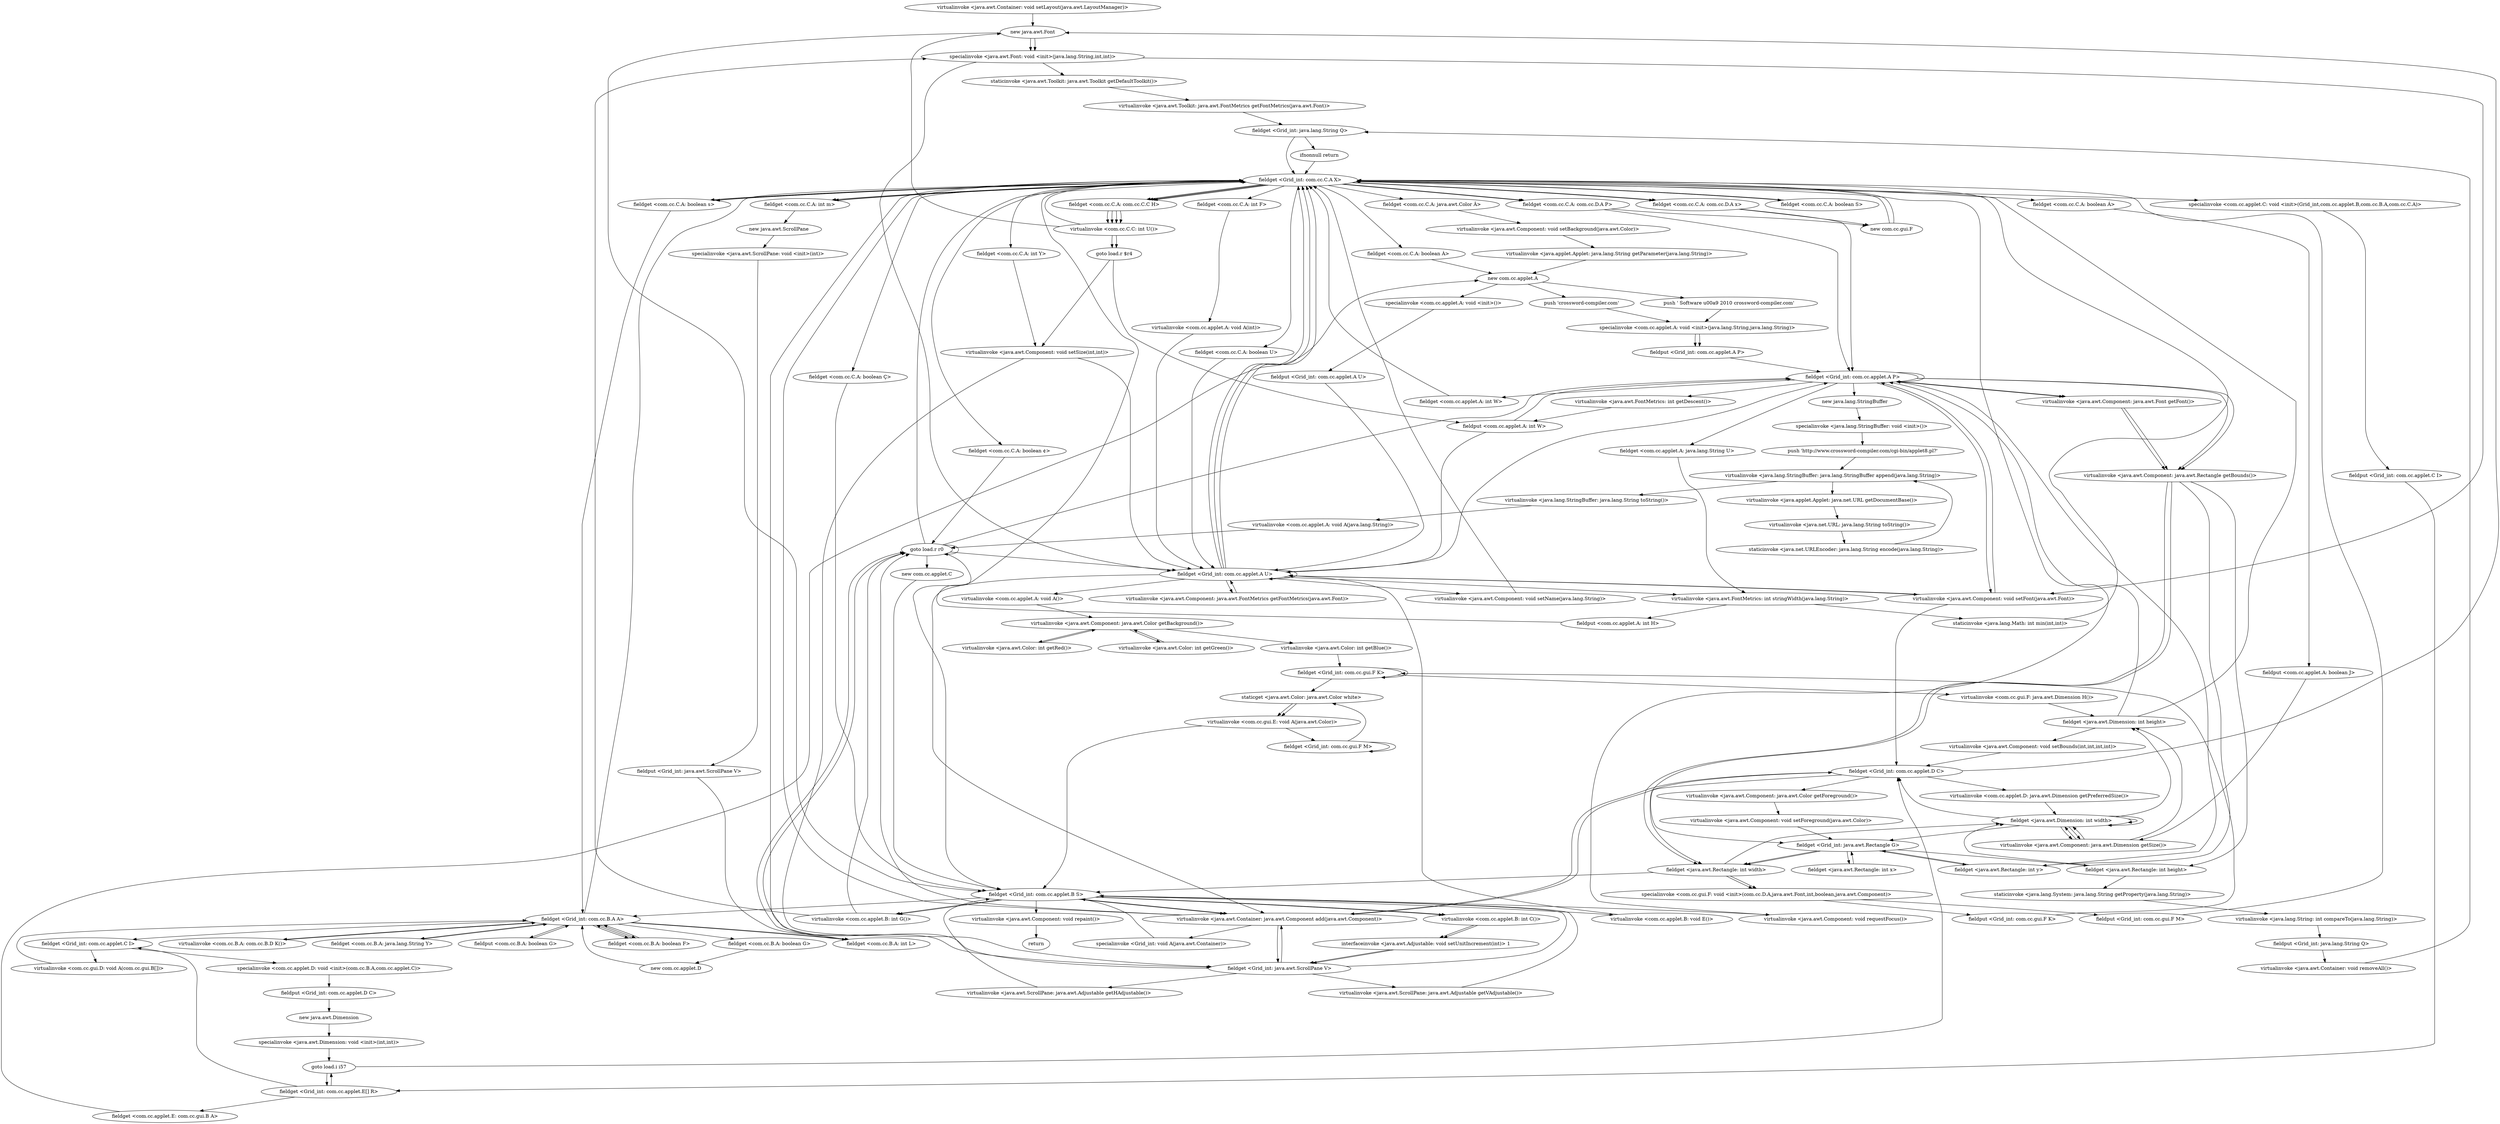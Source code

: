 digraph "" {
"virtualinvoke <java.awt.Container: void setLayout(java.awt.LayoutManager)>";
 "virtualinvoke <java.awt.Container: void setLayout(java.awt.LayoutManager)>"->"new java.awt.Font";
 "new java.awt.Font"->"specialinvoke <java.awt.Font: void <init>(java.lang.String,int,int)>";
 "specialinvoke <java.awt.Font: void <init>(java.lang.String,int,int)>"->"staticinvoke <java.awt.Toolkit: java.awt.Toolkit getDefaultToolkit()>";
 "staticinvoke <java.awt.Toolkit: java.awt.Toolkit getDefaultToolkit()>"->"virtualinvoke <java.awt.Toolkit: java.awt.FontMetrics getFontMetrics(java.awt.Font)>";
 "virtualinvoke <java.awt.Toolkit: java.awt.FontMetrics getFontMetrics(java.awt.Font)>"->"fieldget <Grid_int: java.lang.String Q>";
 "fieldget <Grid_int: java.lang.String Q>"->"ifnonnull return";
 "ifnonnull return"->"fieldget <Grid_int: com.cc.C.A X>";
 "fieldget <Grid_int: com.cc.C.A X>"->"fieldget <com.cc.C.A: java.awt.Color Â>";
 "fieldget <com.cc.C.A: java.awt.Color Â>"->"virtualinvoke <java.awt.Component: void setBackground(java.awt.Color)>";
 "virtualinvoke <java.awt.Component: void setBackground(java.awt.Color)>"->"virtualinvoke <java.applet.Applet: java.lang.String getParameter(java.lang.String)>";
 "virtualinvoke <java.applet.Applet: java.lang.String getParameter(java.lang.String)>"->"new com.cc.applet.A";
 "new com.cc.applet.A"->"push 'crossword-compiler.com'";
 "push 'crossword-compiler.com'"->"specialinvoke <com.cc.applet.A: void <init>(java.lang.String,java.lang.String)>";
 "specialinvoke <com.cc.applet.A: void <init>(java.lang.String,java.lang.String)>"->"fieldput <Grid_int: com.cc.applet.A P>";
 "fieldput <Grid_int: com.cc.applet.A P>"->"fieldget <Grid_int: com.cc.applet.A P>";
 "fieldget <Grid_int: com.cc.applet.A P>"->"new java.lang.StringBuffer";
 "new java.lang.StringBuffer"->"specialinvoke <java.lang.StringBuffer: void <init>()>";
 "specialinvoke <java.lang.StringBuffer: void <init>()>"->"push 'http://www.crossword-compiler.com/cgi-bin/applet8.pl?'";
 "push 'http://www.crossword-compiler.com/cgi-bin/applet8.pl?'"->"virtualinvoke <java.lang.StringBuffer: java.lang.StringBuffer append(java.lang.String)>";
 "virtualinvoke <java.lang.StringBuffer: java.lang.StringBuffer append(java.lang.String)>"->"virtualinvoke <java.applet.Applet: java.net.URL getDocumentBase()>";
 "virtualinvoke <java.applet.Applet: java.net.URL getDocumentBase()>"->"virtualinvoke <java.net.URL: java.lang.String toString()>";
 "virtualinvoke <java.net.URL: java.lang.String toString()>"->"staticinvoke <java.net.URLEncoder: java.lang.String encode(java.lang.String)>";
 "staticinvoke <java.net.URLEncoder: java.lang.String encode(java.lang.String)>"->"virtualinvoke <java.lang.StringBuffer: java.lang.StringBuffer append(java.lang.String)>";
 "virtualinvoke <java.lang.StringBuffer: java.lang.StringBuffer append(java.lang.String)>"->"virtualinvoke <java.lang.StringBuffer: java.lang.String toString()>";
 "virtualinvoke <java.lang.StringBuffer: java.lang.String toString()>"->"virtualinvoke <com.cc.applet.A: void A(java.lang.String)>";
 "virtualinvoke <com.cc.applet.A: void A(java.lang.String)>"->"goto load.r r0";
 "goto load.r r0"->"fieldget <Grid_int: com.cc.applet.A P>";
 "fieldget <Grid_int: com.cc.applet.A P>"->"virtualinvoke <java.awt.Component: void setFont(java.awt.Font)>";
 "virtualinvoke <java.awt.Component: void setFont(java.awt.Font)>"->"fieldget <Grid_int: com.cc.applet.A P>";
 "fieldget <Grid_int: com.cc.applet.A P>"->"virtualinvoke <java.awt.FontMetrics: int getDescent()>";
 "virtualinvoke <java.awt.FontMetrics: int getDescent()>"->"fieldput <com.cc.applet.A: int W>";
 "fieldput <com.cc.applet.A: int W>"->"fieldget <Grid_int: com.cc.applet.A P>";
 "fieldget <Grid_int: com.cc.applet.A P>"->"fieldget <Grid_int: com.cc.applet.A P>";
 "fieldget <Grid_int: com.cc.applet.A P>"->"fieldget <com.cc.applet.A: java.lang.String U>";
 "fieldget <com.cc.applet.A: java.lang.String U>"->"virtualinvoke <java.awt.FontMetrics: int stringWidth(java.lang.String)>";
 "virtualinvoke <java.awt.FontMetrics: int stringWidth(java.lang.String)>"->"fieldput <com.cc.applet.A: int H>";
 "fieldput <com.cc.applet.A: int H>"->"fieldget <Grid_int: com.cc.C.A X>";
 "fieldget <Grid_int: com.cc.C.A X>"->"fieldget <com.cc.C.A: com.cc.D.A P>";
 "fieldget <com.cc.C.A: com.cc.D.A P>"->"new com.cc.gui.F";
 "new com.cc.gui.F"->"fieldget <Grid_int: com.cc.C.A X>";
 "fieldget <Grid_int: com.cc.C.A X>"->"fieldget <com.cc.C.A: com.cc.D.A P>";
 "fieldget <com.cc.C.A: com.cc.D.A P>"->"fieldget <Grid_int: com.cc.applet.A P>";
 "fieldget <Grid_int: com.cc.applet.A P>"->"virtualinvoke <java.awt.Component: java.awt.Font getFont()>";
 "virtualinvoke <java.awt.Component: java.awt.Font getFont()>"->"virtualinvoke <java.awt.Component: java.awt.Rectangle getBounds()>";
 "virtualinvoke <java.awt.Component: java.awt.Rectangle getBounds()>"->"fieldget <java.awt.Rectangle: int width>";
 "fieldget <java.awt.Rectangle: int width>"->"specialinvoke <com.cc.gui.F: void <init>(com.cc.D.A,java.awt.Font,int,boolean,java.awt.Component)>";
 "specialinvoke <com.cc.gui.F: void <init>(com.cc.D.A,java.awt.Font,int,boolean,java.awt.Component)>"->"fieldput <Grid_int: com.cc.gui.F K>";
 "fieldput <Grid_int: com.cc.gui.F K>"->"fieldget <Grid_int: com.cc.gui.F K>";
 "fieldget <Grid_int: com.cc.gui.F K>"->"virtualinvoke <com.cc.gui.F: java.awt.Dimension H()>";
 "virtualinvoke <com.cc.gui.F: java.awt.Dimension H()>"->"fieldget <java.awt.Dimension: int height>";
 "fieldget <java.awt.Dimension: int height>"->"fieldget <Grid_int: com.cc.C.A X>";
 "fieldget <Grid_int: com.cc.C.A X>"->"fieldget <com.cc.C.A: com.cc.D.A x>";
 "fieldget <com.cc.C.A: com.cc.D.A x>"->"new com.cc.gui.F";
 "new com.cc.gui.F"->"fieldget <Grid_int: com.cc.C.A X>";
 "fieldget <Grid_int: com.cc.C.A X>"->"fieldget <com.cc.C.A: com.cc.D.A x>";
 "fieldget <com.cc.C.A: com.cc.D.A x>"->"fieldget <Grid_int: com.cc.applet.A P>";
 "fieldget <Grid_int: com.cc.applet.A P>"->"virtualinvoke <java.awt.Component: java.awt.Font getFont()>";
 "virtualinvoke <java.awt.Component: java.awt.Font getFont()>"->"virtualinvoke <java.awt.Component: java.awt.Rectangle getBounds()>";
 "virtualinvoke <java.awt.Component: java.awt.Rectangle getBounds()>"->"fieldget <java.awt.Rectangle: int width>";
 "fieldget <java.awt.Rectangle: int width>"->"specialinvoke <com.cc.gui.F: void <init>(com.cc.D.A,java.awt.Font,int,boolean,java.awt.Component)>";
 "specialinvoke <com.cc.gui.F: void <init>(com.cc.D.A,java.awt.Font,int,boolean,java.awt.Component)>"->"fieldput <Grid_int: com.cc.gui.F M>";
 "fieldput <Grid_int: com.cc.gui.F M>"->"fieldget <Grid_int: com.cc.C.A X>";
 "fieldget <Grid_int: com.cc.C.A X>"->"fieldget <com.cc.C.A: boolean S>";
 "fieldget <com.cc.C.A: boolean S>"->"fieldget <Grid_int: com.cc.C.A X>";
 "fieldget <Grid_int: com.cc.C.A X>"->"fieldget <com.cc.C.A: boolean s>";
 "fieldget <com.cc.C.A: boolean s>"->"fieldget <Grid_int: com.cc.C.A X>";
 "fieldget <Grid_int: com.cc.C.A X>"->"fieldget <com.cc.C.A: com.cc.C.C H>";
 "fieldget <com.cc.C.A: com.cc.C.C H>"->"virtualinvoke <com.cc.C.C: int U()>";
 "virtualinvoke <com.cc.C.C: int U()>"->"fieldget <Grid_int: com.cc.C.A X>";
 "fieldget <Grid_int: com.cc.C.A X>"->"fieldget <com.cc.C.A: boolean ¢>";
 "fieldget <com.cc.C.A: boolean ¢>"->"goto load.r r0";
 "goto load.r r0"->"new com.cc.applet.C";
 "new com.cc.applet.C"->"fieldget <Grid_int: com.cc.applet.B S>";
 "fieldget <Grid_int: com.cc.applet.B S>"->"fieldget <Grid_int: com.cc.B.A A>";
 "fieldget <Grid_int: com.cc.B.A A>"->"fieldget <Grid_int: com.cc.C.A X>";
 "fieldget <Grid_int: com.cc.C.A X>"->"specialinvoke <com.cc.applet.C: void <init>(Grid_int,com.cc.applet.B,com.cc.B.A,com.cc.C.A)>";
 "specialinvoke <com.cc.applet.C: void <init>(Grid_int,com.cc.applet.B,com.cc.B.A,com.cc.C.A)>"->"fieldput <Grid_int: com.cc.applet.C I>";
 "fieldput <Grid_int: com.cc.applet.C I>"->"fieldget <Grid_int: com.cc.applet.E[] R>";
 "fieldget <Grid_int: com.cc.applet.E[] R>"->"goto load.i i57";
 "goto load.i i57"->"fieldget <Grid_int: com.cc.applet.E[] R>";
 "fieldget <Grid_int: com.cc.applet.E[] R>"->"fieldget <Grid_int: com.cc.applet.C I>";
 "fieldget <Grid_int: com.cc.applet.C I>"->"virtualinvoke <com.cc.gui.D: void A(com.cc.gui.B[])>";
 "virtualinvoke <com.cc.gui.D: void A(com.cc.gui.B[])>"->"fieldget <Grid_int: com.cc.B.A A>";
 "fieldget <Grid_int: com.cc.B.A A>"->"virtualinvoke <com.cc.B.A: com.cc.B.D K()>";
 "virtualinvoke <com.cc.B.A: com.cc.B.D K()>"->"fieldget <Grid_int: com.cc.B.A A>";
 "fieldget <Grid_int: com.cc.B.A A>"->"fieldget <com.cc.B.A: java.lang.String Y>";
 "fieldget <com.cc.B.A: java.lang.String Y>"->"fieldget <Grid_int: com.cc.B.A A>";
 "fieldget <Grid_int: com.cc.B.A A>"->"fieldput <com.cc.B.A: boolean G>";
 "fieldput <com.cc.B.A: boolean G>"->"fieldget <Grid_int: com.cc.B.A A>";
 "fieldget <Grid_int: com.cc.B.A A>"->"fieldget <com.cc.B.A: boolean G>";
 "fieldget <com.cc.B.A: boolean G>"->"new com.cc.applet.D";
 "new com.cc.applet.D"->"fieldget <Grid_int: com.cc.B.A A>";
 "fieldget <Grid_int: com.cc.B.A A>"->"fieldget <Grid_int: com.cc.applet.C I>";
 "fieldget <Grid_int: com.cc.applet.C I>"->"specialinvoke <com.cc.applet.D: void <init>(com.cc.B.A,com.cc.applet.C)>";
 "specialinvoke <com.cc.applet.D: void <init>(com.cc.B.A,com.cc.applet.C)>"->"fieldput <Grid_int: com.cc.applet.D C>";
 "fieldput <Grid_int: com.cc.applet.D C>"->"new java.awt.Dimension";
 "new java.awt.Dimension"->"specialinvoke <java.awt.Dimension: void <init>(int,int)>";
 "specialinvoke <java.awt.Dimension: void <init>(int,int)>"->"goto load.i i57";
 "goto load.i i57"->"fieldget <Grid_int: com.cc.applet.D C>";
 "fieldget <Grid_int: com.cc.applet.D C>"->"virtualinvoke <java.awt.Component: java.awt.Color getForeground()>";
 "virtualinvoke <java.awt.Component: java.awt.Color getForeground()>"->"virtualinvoke <java.awt.Component: void setForeground(java.awt.Color)>";
 "virtualinvoke <java.awt.Component: void setForeground(java.awt.Color)>"->"fieldget <Grid_int: java.awt.Rectangle G>";
 "fieldget <Grid_int: java.awt.Rectangle G>"->"fieldget <java.awt.Rectangle: int x>";
 "fieldget <java.awt.Rectangle: int x>"->"fieldget <Grid_int: java.awt.Rectangle G>";
 "fieldget <Grid_int: java.awt.Rectangle G>"->"fieldget <java.awt.Rectangle: int width>";
 "fieldget <java.awt.Rectangle: int width>"->"fieldget <java.awt.Dimension: int width>";
 "fieldget <java.awt.Dimension: int width>"->"fieldget <java.awt.Dimension: int width>";
 "fieldget <java.awt.Dimension: int width>"->"virtualinvoke <java.awt.Component: java.awt.Dimension getSize()>";
 "virtualinvoke <java.awt.Component: java.awt.Dimension getSize()>"->"fieldget <java.awt.Dimension: int width>";
 "fieldget <java.awt.Dimension: int width>"->"virtualinvoke <java.awt.Component: java.awt.Dimension getSize()>";
 "virtualinvoke <java.awt.Component: java.awt.Dimension getSize()>"->"fieldget <java.awt.Dimension: int width>";
 "fieldget <java.awt.Dimension: int width>"->"fieldget <java.awt.Dimension: int width>";
 "fieldget <java.awt.Dimension: int width>"->"fieldget <Grid_int: com.cc.applet.D C>";
 "fieldget <Grid_int: com.cc.applet.D C>"->"fieldget <Grid_int: java.awt.Rectangle G>";
 "fieldget <Grid_int: java.awt.Rectangle G>"->"fieldget <java.awt.Rectangle: int y>";
 "fieldget <java.awt.Rectangle: int y>"->"fieldget <Grid_int: java.awt.Rectangle G>";
 "fieldget <Grid_int: java.awt.Rectangle G>"->"fieldget <java.awt.Rectangle: int height>";
 "fieldget <java.awt.Rectangle: int height>"->"fieldget <java.awt.Dimension: int width>";
 "fieldget <java.awt.Dimension: int width>"->"fieldget <java.awt.Dimension: int height>";
 "fieldget <java.awt.Dimension: int height>"->"virtualinvoke <java.awt.Component: void setBounds(int,int,int,int)>";
 "virtualinvoke <java.awt.Component: void setBounds(int,int,int,int)>"->"fieldget <Grid_int: com.cc.applet.D C>";
 "fieldget <Grid_int: com.cc.applet.D C>"->"virtualinvoke <java.awt.Container: java.awt.Component add(java.awt.Component)>";
 "virtualinvoke <java.awt.Container: java.awt.Component add(java.awt.Component)>"->"fieldget <Grid_int: com.cc.C.A X>";
 "fieldget <Grid_int: com.cc.C.A X>"->"fieldget <com.cc.C.A: boolean À>";
 "fieldget <com.cc.C.A: boolean À>"->"new com.cc.applet.A";
 "new com.cc.applet.A"->"specialinvoke <com.cc.applet.A: void <init>()>";
 "specialinvoke <com.cc.applet.A: void <init>()>"->"fieldput <Grid_int: com.cc.applet.A U>";
 "fieldput <Grid_int: com.cc.applet.A U>"->"fieldget <Grid_int: com.cc.applet.A U>";
 "fieldget <Grid_int: com.cc.applet.A U>"->"virtualinvoke <java.awt.Component: void setName(java.lang.String)>";
 "virtualinvoke <java.awt.Component: void setName(java.lang.String)>"->"fieldget <Grid_int: com.cc.C.A X>";
 "fieldget <Grid_int: com.cc.C.A X>"->"fieldget <com.cc.C.A: com.cc.C.C H>";
 "fieldget <com.cc.C.A: com.cc.C.C H>"->"virtualinvoke <com.cc.C.C: int U()>";
 "virtualinvoke <com.cc.C.C: int U()>"->"new java.awt.Font";
 "new java.awt.Font"->"specialinvoke <java.awt.Font: void <init>(java.lang.String,int,int)>";
 "specialinvoke <java.awt.Font: void <init>(java.lang.String,int,int)>"->"fieldget <Grid_int: com.cc.applet.A U>";
 "fieldget <Grid_int: com.cc.applet.A U>"->"virtualinvoke <java.awt.Component: java.awt.FontMetrics getFontMetrics(java.awt.Font)>";
 "virtualinvoke <java.awt.Component: java.awt.FontMetrics getFontMetrics(java.awt.Font)>"->"fieldget <Grid_int: com.cc.applet.A U>";
 "fieldget <Grid_int: com.cc.applet.A U>"->"virtualinvoke <java.awt.Component: void setFont(java.awt.Font)>";
 "virtualinvoke <java.awt.Component: void setFont(java.awt.Font)>"->"fieldget <Grid_int: com.cc.applet.A U>";
 "fieldget <Grid_int: com.cc.applet.A U>"->"fieldget <Grid_int: com.cc.applet.A P>";
 "fieldget <Grid_int: com.cc.applet.A P>"->"fieldget <com.cc.applet.A: int W>";
 "fieldget <com.cc.applet.A: int W>"->"fieldget <Grid_int: com.cc.C.A X>";
 "fieldget <Grid_int: com.cc.C.A X>"->"fieldget <com.cc.C.A: com.cc.C.C H>";
 "fieldget <com.cc.C.A: com.cc.C.C H>"->"virtualinvoke <com.cc.C.C: int U()>";
 "virtualinvoke <com.cc.C.C: int U()>"->"goto load.r $r4";
 "goto load.r $r4"->"fieldput <com.cc.applet.A: int W>";
 "fieldput <com.cc.applet.A: int W>"->"fieldget <Grid_int: com.cc.applet.A U>";
 "fieldget <Grid_int: com.cc.applet.A U>"->"virtualinvoke <java.awt.FontMetrics: int stringWidth(java.lang.String)>";
 "virtualinvoke <java.awt.FontMetrics: int stringWidth(java.lang.String)>"->"staticinvoke <java.lang.Math: int min(int,int)>";
 "staticinvoke <java.lang.Math: int min(int,int)>"->"fieldget <Grid_int: com.cc.C.A X>";
 "fieldget <Grid_int: com.cc.C.A X>"->"fieldget <com.cc.C.A: com.cc.C.C H>";
 "fieldget <com.cc.C.A: com.cc.C.C H>"->"virtualinvoke <com.cc.C.C: int U()>";
 "virtualinvoke <com.cc.C.C: int U()>"->"goto load.r $r4";
 "goto load.r $r4"->"virtualinvoke <java.awt.Component: void setSize(int,int)>";
 "virtualinvoke <java.awt.Component: void setSize(int,int)>"->"fieldget <Grid_int: com.cc.applet.A U>";
 "fieldget <Grid_int: com.cc.applet.A U>"->"fieldget <Grid_int: com.cc.C.A X>";
 "fieldget <Grid_int: com.cc.C.A X>"->"fieldget <com.cc.C.A: int F>";
 "fieldget <com.cc.C.A: int F>"->"virtualinvoke <com.cc.applet.A: void A(int)>";
 "virtualinvoke <com.cc.applet.A: void A(int)>"->"fieldget <Grid_int: com.cc.applet.A U>";
 "fieldget <Grid_int: com.cc.applet.A U>"->"fieldget <Grid_int: com.cc.C.A X>";
 "fieldget <Grid_int: com.cc.C.A X>"->"fieldget <com.cc.C.A: boolean Á>";
 "fieldget <com.cc.C.A: boolean Á>"->"fieldput <com.cc.applet.A: boolean J>";
 "fieldput <com.cc.applet.A: boolean J>"->"virtualinvoke <java.awt.Component: java.awt.Dimension getSize()>";
 "virtualinvoke <java.awt.Component: java.awt.Dimension getSize()>"->"fieldget <java.awt.Dimension: int height>";
 "fieldget <java.awt.Dimension: int height>"->"fieldget <Grid_int: com.cc.applet.A P>";
 "fieldget <Grid_int: com.cc.applet.A P>"->"virtualinvoke <java.awt.Component: java.awt.Rectangle getBounds()>";
 "virtualinvoke <java.awt.Component: java.awt.Rectangle getBounds()>"->"fieldget <java.awt.Rectangle: int y>";
 "fieldget <java.awt.Rectangle: int y>"->"fieldget <Grid_int: com.cc.applet.A P>";
 "fieldget <Grid_int: com.cc.applet.A P>"->"virtualinvoke <java.awt.Component: java.awt.Rectangle getBounds()>";
 "virtualinvoke <java.awt.Component: java.awt.Rectangle getBounds()>"->"fieldget <java.awt.Rectangle: int height>";
 "fieldget <java.awt.Rectangle: int height>"->"staticinvoke <java.lang.System: java.lang.String getProperty(java.lang.String)>";
 "staticinvoke <java.lang.System: java.lang.String getProperty(java.lang.String)>"->"virtualinvoke <java.lang.String: int compareTo(java.lang.String)>";
 "virtualinvoke <java.lang.String: int compareTo(java.lang.String)>"->"fieldput <Grid_int: java.lang.String Q>";
 "fieldput <Grid_int: java.lang.String Q>"->"virtualinvoke <java.awt.Container: void removeAll()>";
 "virtualinvoke <java.awt.Container: void removeAll()>"->"fieldget <Grid_int: java.lang.String Q>";
 "fieldget <Grid_int: java.lang.String Q>"->"fieldget <Grid_int: com.cc.C.A X>";
 "fieldget <Grid_int: com.cc.C.A X>"->"fieldget <com.cc.C.A: int m>";
 "fieldget <com.cc.C.A: int m>"->"new java.awt.ScrollPane";
 "new java.awt.ScrollPane"->"specialinvoke <java.awt.ScrollPane: void <init>(int)>";
 "specialinvoke <java.awt.ScrollPane: void <init>(int)>"->"fieldput <Grid_int: java.awt.ScrollPane V>";
 "fieldput <Grid_int: java.awt.ScrollPane V>"->"fieldget <Grid_int: java.awt.ScrollPane V>";
 "fieldget <Grid_int: java.awt.ScrollPane V>"->"fieldget <Grid_int: com.cc.applet.B S>";
 "fieldget <Grid_int: com.cc.applet.B S>"->"virtualinvoke <java.awt.Container: java.awt.Component add(java.awt.Component)>";
 "virtualinvoke <java.awt.Container: java.awt.Component add(java.awt.Component)>"->"fieldget <Grid_int: java.awt.ScrollPane V>";
 "fieldget <Grid_int: java.awt.ScrollPane V>"->"virtualinvoke <java.awt.ScrollPane: java.awt.Adjustable getVAdjustable()>";
 "virtualinvoke <java.awt.ScrollPane: java.awt.Adjustable getVAdjustable()>"->"fieldget <Grid_int: com.cc.applet.B S>";
 "fieldget <Grid_int: com.cc.applet.B S>"->"virtualinvoke <com.cc.applet.B: int C()>";
 "virtualinvoke <com.cc.applet.B: int C()>"->"interfaceinvoke <java.awt.Adjustable: void setUnitIncrement(int)> 1";
 "interfaceinvoke <java.awt.Adjustable: void setUnitIncrement(int)> 1"->"fieldget <Grid_int: java.awt.ScrollPane V>";
 "fieldget <Grid_int: java.awt.ScrollPane V>"->"virtualinvoke <java.awt.ScrollPane: java.awt.Adjustable getHAdjustable()>";
 "virtualinvoke <java.awt.ScrollPane: java.awt.Adjustable getHAdjustable()>"->"fieldget <Grid_int: com.cc.applet.B S>";
 "fieldget <Grid_int: com.cc.applet.B S>"->"virtualinvoke <com.cc.applet.B: int C()>";
 "virtualinvoke <com.cc.applet.B: int C()>"->"interfaceinvoke <java.awt.Adjustable: void setUnitIncrement(int)> 1";
 "interfaceinvoke <java.awt.Adjustable: void setUnitIncrement(int)> 1"->"fieldget <Grid_int: java.awt.ScrollPane V>";
 "fieldget <Grid_int: java.awt.ScrollPane V>"->"fieldget <Grid_int: com.cc.C.A X>";
 "fieldget <Grid_int: com.cc.C.A X>"->"fieldget <com.cc.C.A: int m>";
 "fieldget <com.cc.C.A: int m>"->"fieldget <Grid_int: com.cc.C.A X>";
 "fieldget <Grid_int: com.cc.C.A X>"->"fieldget <com.cc.C.A: int Y>";
 "fieldget <com.cc.C.A: int Y>"->"virtualinvoke <java.awt.Component: void setSize(int,int)>";
 "virtualinvoke <java.awt.Component: void setSize(int,int)>"->"fieldget <Grid_int: java.awt.ScrollPane V>";
 "fieldget <Grid_int: java.awt.ScrollPane V>"->"virtualinvoke <java.awt.Container: java.awt.Component add(java.awt.Component)>";
 "virtualinvoke <java.awt.Container: java.awt.Component add(java.awt.Component)>"->"goto load.r r0";
 "goto load.r r0"->"fieldget <Grid_int: com.cc.C.A X>";
 "fieldget <Grid_int: com.cc.C.A X>"->"fieldget <com.cc.C.A: boolean s>";
 "fieldget <com.cc.C.A: boolean s>"->"fieldget <Grid_int: com.cc.B.A A>";
 "fieldget <Grid_int: com.cc.B.A A>"->"fieldget <com.cc.B.A: boolean F>";
 "fieldget <com.cc.B.A: boolean F>"->"fieldget <Grid_int: com.cc.B.A A>";
 "fieldget <Grid_int: com.cc.B.A A>"->"fieldget <com.cc.B.A: int L>";
 "fieldget <com.cc.B.A: int L>"->"goto load.r r0";
 "goto load.r r0"->"goto load.r r0";
 "goto load.r r0"->"fieldget <Grid_int: com.cc.applet.A U>";
 "fieldget <Grid_int: com.cc.applet.A U>"->"fieldget <Grid_int: com.cc.applet.A U>";
 "fieldget <Grid_int: com.cc.applet.A U>"->"virtualinvoke <java.awt.Container: java.awt.Component add(java.awt.Component)>";
 "virtualinvoke <java.awt.Container: java.awt.Component add(java.awt.Component)>"->"specialinvoke <Grid_int: void A(java.awt.Container)>";
 "specialinvoke <Grid_int: void A(java.awt.Container)>"->"fieldget <Grid_int: com.cc.applet.B S>";
 "fieldget <Grid_int: com.cc.applet.B S>"->"virtualinvoke <java.awt.Component: void requestFocus()>";
 "virtualinvoke <java.awt.Component: void requestFocus()>"->"fieldget <Grid_int: com.cc.C.A X>";
 "fieldget <Grid_int: com.cc.C.A X>"->"fieldget <com.cc.C.A: boolean Ç>";
 "fieldget <com.cc.C.A: boolean Ç>"->"fieldget <Grid_int: com.cc.applet.B S>";
 "fieldget <Grid_int: com.cc.applet.B S>"->"virtualinvoke <com.cc.applet.B: void E()>";
 "virtualinvoke <com.cc.applet.B: void E()>"->"fieldget <Grid_int: com.cc.applet.A U>";
 "fieldget <Grid_int: com.cc.applet.A U>"->"fieldget <Grid_int: com.cc.C.A X>";
 "fieldget <Grid_int: com.cc.C.A X>"->"fieldget <com.cc.C.A: boolean U>";
 "fieldget <com.cc.C.A: boolean U>"->"fieldget <Grid_int: com.cc.applet.A U>";
 "fieldget <Grid_int: com.cc.applet.A U>"->"virtualinvoke <com.cc.applet.A: void A()>";
 "virtualinvoke <com.cc.applet.A: void A()>"->"virtualinvoke <java.awt.Component: java.awt.Color getBackground()>";
 "virtualinvoke <java.awt.Component: java.awt.Color getBackground()>"->"virtualinvoke <java.awt.Color: int getGreen()>";
 "virtualinvoke <java.awt.Color: int getGreen()>"->"virtualinvoke <java.awt.Component: java.awt.Color getBackground()>";
 "virtualinvoke <java.awt.Component: java.awt.Color getBackground()>"->"virtualinvoke <java.awt.Color: int getRed()>";
 "virtualinvoke <java.awt.Color: int getRed()>"->"virtualinvoke <java.awt.Component: java.awt.Color getBackground()>";
 "virtualinvoke <java.awt.Component: java.awt.Color getBackground()>"->"virtualinvoke <java.awt.Color: int getBlue()>";
 "virtualinvoke <java.awt.Color: int getBlue()>"->"fieldget <Grid_int: com.cc.gui.F K>";
 "fieldget <Grid_int: com.cc.gui.F K>"->"fieldget <Grid_int: com.cc.gui.F K>";
 "fieldget <Grid_int: com.cc.gui.F K>"->"staticget <java.awt.Color: java.awt.Color white>";
 "staticget <java.awt.Color: java.awt.Color white>"->"virtualinvoke <com.cc.gui.E: void A(java.awt.Color)>";
 "virtualinvoke <com.cc.gui.E: void A(java.awt.Color)>"->"fieldget <Grid_int: com.cc.gui.F M>";
 "fieldget <Grid_int: com.cc.gui.F M>"->"fieldget <Grid_int: com.cc.gui.F M>";
 "fieldget <Grid_int: com.cc.gui.F M>"->"staticget <java.awt.Color: java.awt.Color white>";
 "staticget <java.awt.Color: java.awt.Color white>"->"virtualinvoke <com.cc.gui.E: void A(java.awt.Color)>";
 "virtualinvoke <com.cc.gui.E: void A(java.awt.Color)>"->"fieldget <Grid_int: com.cc.applet.B S>";
 "fieldget <Grid_int: com.cc.applet.B S>"->"virtualinvoke <java.awt.Component: void repaint()>";
 "virtualinvoke <java.awt.Component: void repaint()>"->"return";
"fieldget <Grid_int: com.cc.B.A A>";
 "fieldget <Grid_int: com.cc.B.A A>"->"fieldget <com.cc.B.A: boolean F>";
 "fieldget <com.cc.B.A: boolean F>"->"fieldget <Grid_int: com.cc.B.A A>";
 "fieldget <Grid_int: com.cc.B.A A>"->"fieldget <com.cc.B.A: int L>";
 "fieldget <com.cc.B.A: int L>"->"goto load.r r0";
 "goto load.r r0"->"fieldget <Grid_int: com.cc.applet.B S>";
 "fieldget <Grid_int: com.cc.applet.B S>"->"virtualinvoke <java.awt.Container: java.awt.Component add(java.awt.Component)>";
 "virtualinvoke <java.awt.Container: java.awt.Component add(java.awt.Component)>"->"fieldget <Grid_int: com.cc.applet.D C>";
 "fieldget <Grid_int: com.cc.applet.D C>"->"new java.awt.Font";
 "new java.awt.Font"->"fieldget <Grid_int: com.cc.applet.B S>";
 "fieldget <Grid_int: com.cc.applet.B S>"->"virtualinvoke <com.cc.applet.B: int G()>";
 "virtualinvoke <com.cc.applet.B: int G()>"->"specialinvoke <java.awt.Font: void <init>(java.lang.String,int,int)>";
 "specialinvoke <java.awt.Font: void <init>(java.lang.String,int,int)>"->"virtualinvoke <java.awt.Component: void setFont(java.awt.Font)>";
 "virtualinvoke <java.awt.Component: void setFont(java.awt.Font)>"->"fieldget <Grid_int: com.cc.applet.D C>";
 "fieldget <Grid_int: com.cc.applet.D C>"->"virtualinvoke <com.cc.applet.D: java.awt.Dimension getPreferredSize()>";
 "virtualinvoke <com.cc.applet.D: java.awt.Dimension getPreferredSize()>"->"fieldget <java.awt.Dimension: int width>";
 "fieldget <java.awt.Dimension: int width>"->"fieldget <Grid_int: java.awt.Rectangle G>";
 "fieldget <Grid_int: java.awt.Rectangle G>"->"fieldget <java.awt.Rectangle: int width>";
 "fieldget <java.awt.Rectangle: int width>"->"fieldget <Grid_int: com.cc.applet.B S>";
 "fieldget <Grid_int: com.cc.applet.B S>"->"virtualinvoke <com.cc.applet.B: int G()>";
 "virtualinvoke <com.cc.applet.B: int G()>"->"goto load.r r0";
"fieldget <Grid_int: com.cc.applet.E[] R>";
 "fieldget <Grid_int: com.cc.applet.E[] R>"->"fieldget <com.cc.applet.E: com.cc.gui.B A>";
 "fieldget <com.cc.applet.E: com.cc.gui.B A>"->"new com.cc.applet.A";
 "new com.cc.applet.A"->"push ' Software \u00a9 2010 crossword-compiler.com'";
 "push ' Software \u00a9 2010 crossword-compiler.com'"->"specialinvoke <com.cc.applet.A: void <init>(java.lang.String,java.lang.String)>";
 "specialinvoke <com.cc.applet.A: void <init>(java.lang.String,java.lang.String)>"->"fieldput <Grid_int: com.cc.applet.A P>";
}
